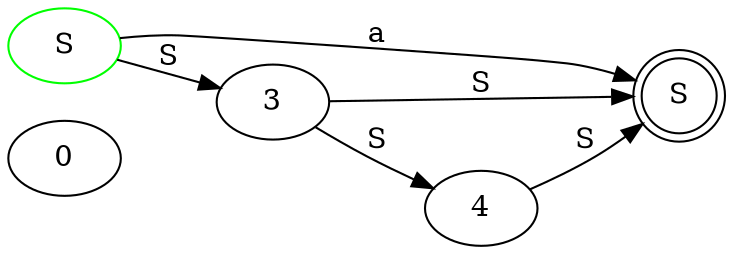 digraph gram
{
0; 1; 2; 3; 4;
rankdir = LR
1[label="S", color="green"];
2[label="S",shape="doublecircle"];
1 -> 2[label = "a"];
1 -> 3[label = "S"];
3 -> 2[label = "S"];
3 -> 4[label = "S"];
4 -> 2[label = "S"];
}
